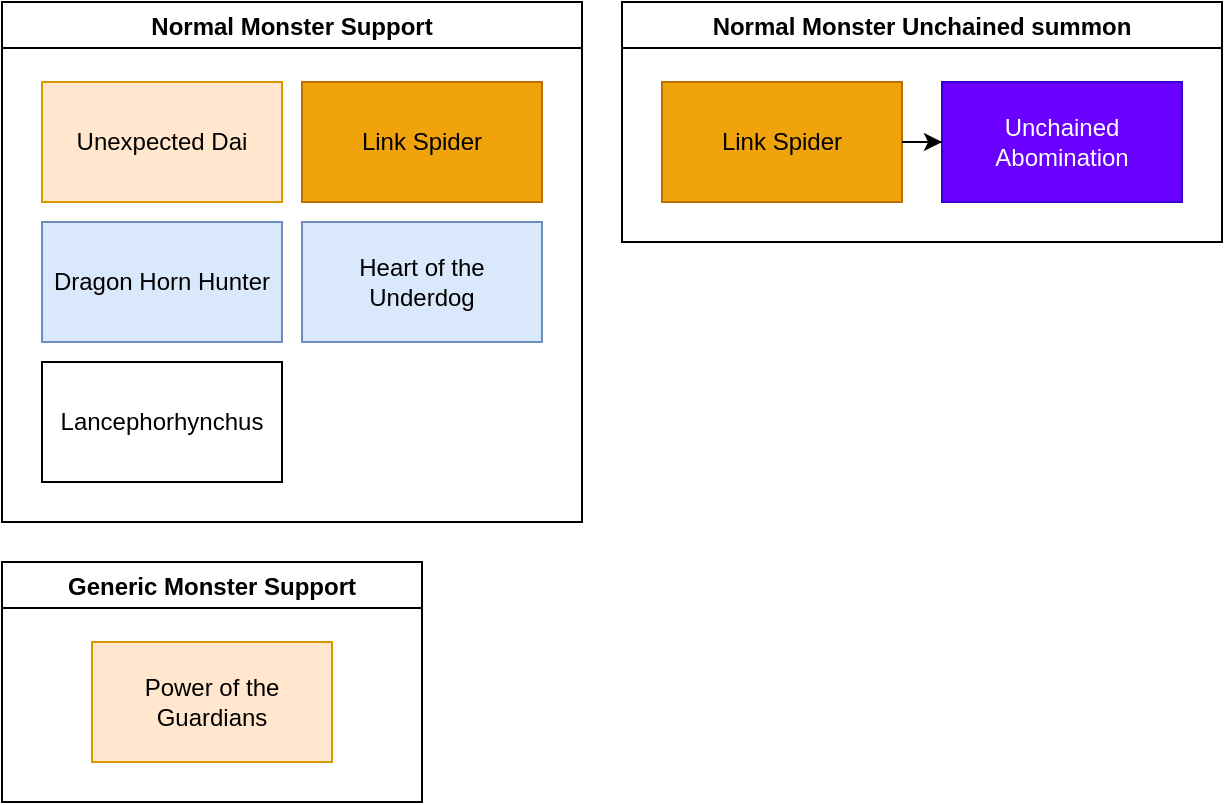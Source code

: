 <mxfile version="20.2.0" type="github" pages="6">
  <diagram id="OoVfKozZZP19OXvTra97" name="Monster">
    <mxGraphModel dx="1369" dy="844" grid="1" gridSize="10" guides="1" tooltips="1" connect="1" arrows="1" fold="1" page="1" pageScale="1" pageWidth="850" pageHeight="1100" math="0" shadow="0">
      <root>
        <mxCell id="0" />
        <mxCell id="1" parent="0" />
        <mxCell id="rQL7H8hPHh0mbTXPi9bD-1" value="Normal Monster Support" style="swimlane;" parent="1" vertex="1">
          <mxGeometry x="20" y="20" width="290" height="260" as="geometry" />
        </mxCell>
        <mxCell id="rQL7H8hPHh0mbTXPi9bD-2" value="Unexpected Dai" style="whiteSpace=wrap;html=1;fillColor=#ffe6cc;strokeColor=#d79b00;" parent="rQL7H8hPHh0mbTXPi9bD-1" vertex="1">
          <mxGeometry x="20" y="40" width="120" height="60" as="geometry" />
        </mxCell>
        <mxCell id="rQL7H8hPHh0mbTXPi9bD-6" value="Link Spider" style="whiteSpace=wrap;html=1;fillColor=#f0a30a;fontColor=#000000;strokeColor=#BD7000;" parent="rQL7H8hPHh0mbTXPi9bD-1" vertex="1">
          <mxGeometry x="150" y="40" width="120" height="60" as="geometry" />
        </mxCell>
        <mxCell id="rQL7H8hPHh0mbTXPi9bD-3" value="Heart of the Underdog" style="whiteSpace=wrap;html=1;fillColor=#dae8fc;strokeColor=#6c8ebf;" parent="rQL7H8hPHh0mbTXPi9bD-1" vertex="1">
          <mxGeometry x="150" y="110" width="120" height="60" as="geometry" />
        </mxCell>
        <mxCell id="waRzVCXTt-gT5jvSgv9V-1" value="Dragon Horn Hunter" style="whiteSpace=wrap;html=1;fillColor=#dae8fc;strokeColor=#6c8ebf;" parent="rQL7H8hPHh0mbTXPi9bD-1" vertex="1">
          <mxGeometry x="20" y="110" width="120" height="60" as="geometry" />
        </mxCell>
        <mxCell id="R7ZuBB_lxKhwf4n1fkfq-1" value="Lancephorhynchus" style="whiteSpace=wrap;html=1;" parent="rQL7H8hPHh0mbTXPi9bD-1" vertex="1">
          <mxGeometry x="20" y="180" width="120" height="60" as="geometry" />
        </mxCell>
        <mxCell id="rQL7H8hPHh0mbTXPi9bD-4" value="Generic Monster Support" style="swimlane;" parent="1" vertex="1">
          <mxGeometry x="20" y="300" width="210" height="120" as="geometry" />
        </mxCell>
        <mxCell id="rQL7H8hPHh0mbTXPi9bD-5" value="Power of the Guardians" style="whiteSpace=wrap;html=1;fillColor=#ffe6cc;strokeColor=#d79b00;" parent="rQL7H8hPHh0mbTXPi9bD-4" vertex="1">
          <mxGeometry x="45" y="40" width="120" height="60" as="geometry" />
        </mxCell>
        <mxCell id="PYZ7pGFFv4HDBDFH97G1-1" value="Normal Monster Unchained summon" style="swimlane;" parent="1" vertex="1">
          <mxGeometry x="330" y="20" width="300" height="120" as="geometry" />
        </mxCell>
        <mxCell id="rQL7H8hPHh0mbTXPi9bD-8" value="Link Spider" style="whiteSpace=wrap;html=1;fillColor=#f0a30a;fontColor=#000000;strokeColor=#BD7000;" parent="PYZ7pGFFv4HDBDFH97G1-1" vertex="1">
          <mxGeometry x="20" y="40" width="120" height="60" as="geometry" />
        </mxCell>
        <mxCell id="hV6YfNnXjgyquWolyUV3-1" value="Unchained Abomination" style="whiteSpace=wrap;html=1;fillColor=#6a00ff;fontColor=#ffffff;strokeColor=#3700CC;" parent="PYZ7pGFFv4HDBDFH97G1-1" vertex="1">
          <mxGeometry x="160" y="40" width="120" height="60" as="geometry" />
        </mxCell>
        <mxCell id="hV6YfNnXjgyquWolyUV3-2" value="" style="edgeStyle=orthogonalEdgeStyle;rounded=0;orthogonalLoop=1;jettySize=auto;html=1;" parent="PYZ7pGFFv4HDBDFH97G1-1" source="rQL7H8hPHh0mbTXPi9bD-8" target="hV6YfNnXjgyquWolyUV3-1" edge="1">
          <mxGeometry relative="1" as="geometry" />
        </mxCell>
      </root>
    </mxGraphModel>
  </diagram>
  <diagram id="k3XtddSRICdn5ckGxZP9" name="Graveyard">
    <mxGraphModel dx="1369" dy="844" grid="1" gridSize="10" guides="1" tooltips="1" connect="1" arrows="1" fold="1" page="1" pageScale="1" pageWidth="850" pageHeight="1100" math="0" shadow="0">
      <root>
        <mxCell id="0" />
        <mxCell id="1" parent="0" />
        <mxCell id="qbupHraFLRX2WD-IEX-6-1" value="Deck to Graveyard" style="swimlane;" parent="1" vertex="1">
          <mxGeometry x="20" y="20" width="160" height="200" as="geometry" />
        </mxCell>
        <mxCell id="J6CSg8eaZkPXc1e662Wj-21" value="Foolish Burial" style="whiteSpace=wrap;html=1;fillColor=#e1d5e7;strokeColor=#9673a6;" parent="qbupHraFLRX2WD-IEX-6-1" vertex="1">
          <mxGeometry x="20" y="40" width="120" height="60" as="geometry" />
        </mxCell>
        <mxCell id="qbupHraFLRX2WD-IEX-6-2" value="Armageddon Knight" style="whiteSpace=wrap;html=1;fillColor=#ffe6cc;strokeColor=#d79b00;" parent="qbupHraFLRX2WD-IEX-6-1" vertex="1">
          <mxGeometry x="20" y="120" width="120" height="60" as="geometry" />
        </mxCell>
        <mxCell id="clGFGB4gFXvgcVI6caBt-5" value="" style="edgeStyle=orthogonalEdgeStyle;rounded=0;orthogonalLoop=1;jettySize=auto;html=1;" parent="1" source="qbupHraFLRX2WD-IEX-6-3" target="clGFGB4gFXvgcVI6caBt-2" edge="1">
          <mxGeometry relative="1" as="geometry" />
        </mxCell>
        <mxCell id="qbupHraFLRX2WD-IEX-6-3" value="Hand to Graveyard" style="swimlane;" parent="1" vertex="1">
          <mxGeometry x="300" y="20" width="480" height="410" as="geometry" />
        </mxCell>
        <mxCell id="uOeM7xrh9b_xjBoLv8GL-2" value="Morphing Jar" style="whiteSpace=wrap;html=1;fillColor=#e1d5e7;strokeColor=#9673a6;" parent="qbupHraFLRX2WD-IEX-6-3" vertex="1">
          <mxGeometry x="15" y="40" width="120" height="60" as="geometry" />
        </mxCell>
        <mxCell id="uOeM7xrh9b_xjBoLv8GL-3" value="Raigeki Break" style="whiteSpace=wrap;html=1;fillColor=#dae8fc;strokeColor=#6c8ebf;" parent="qbupHraFLRX2WD-IEX-6-3" vertex="1">
          <mxGeometry x="255" y="180" width="120" height="60" as="geometry" />
        </mxCell>
        <mxCell id="uOeM7xrh9b_xjBoLv8GL-5" value="Dark Core" style="whiteSpace=wrap;html=1;fillColor=#dae8fc;strokeColor=#6c8ebf;" parent="qbupHraFLRX2WD-IEX-6-3" vertex="1">
          <mxGeometry x="135" y="180" width="120" height="60" as="geometry" />
        </mxCell>
        <mxCell id="uOeM7xrh9b_xjBoLv8GL-4" value="Twin Twister" style="whiteSpace=wrap;html=1;fillColor=#ffe6cc;strokeColor=#d79b00;" parent="qbupHraFLRX2WD-IEX-6-3" vertex="1">
          <mxGeometry x="15" y="110" width="120" height="60" as="geometry" />
        </mxCell>
        <mxCell id="uOeM7xrh9b_xjBoLv8GL-1" value="Card Destruction" style="whiteSpace=wrap;html=1;fillColor=#e1d5e7;strokeColor=#9673a6;" parent="qbupHraFLRX2WD-IEX-6-3" vertex="1">
          <mxGeometry x="135" y="40" width="120" height="60" as="geometry" />
        </mxCell>
        <mxCell id="clGFGB4gFXvgcVI6caBt-6" value="Cipher Twin Rapter" style="rounded=0;whiteSpace=wrap;html=1;fillColor=#dae8fc;strokeColor=#6c8ebf;" parent="qbupHraFLRX2WD-IEX-6-3" vertex="1">
          <mxGeometry x="15" y="180" width="120" height="60" as="geometry" />
        </mxCell>
        <mxCell id="clGFGB4gFXvgcVI6caBt-8" value="Cards of Consonance" style="whiteSpace=wrap;html=1;fillColor=#ffe6cc;strokeColor=#d79b00;" parent="qbupHraFLRX2WD-IEX-6-3" vertex="1">
          <mxGeometry x="140" y="330" width="120" height="60" as="geometry" />
        </mxCell>
        <mxCell id="clGFGB4gFXvgcVI6caBt-10" value="Pendulum Call" style="whiteSpace=wrap;html=1;fillColor=#e1d5e7;strokeColor=#9673a6;" parent="qbupHraFLRX2WD-IEX-6-3" vertex="1">
          <mxGeometry x="15" y="260" width="120" height="60" as="geometry" />
        </mxCell>
        <mxCell id="LZvBMNbMAwr3HlE0901q-1" value="Galaxy Soldier" style="whiteSpace=wrap;html=1;fillColor=#ffe6cc;strokeColor=#d79b00;" parent="qbupHraFLRX2WD-IEX-6-3" vertex="1">
          <mxGeometry x="15" y="330" width="120" height="60" as="geometry" />
        </mxCell>
        <mxCell id="clGFGB4gFXvgcVI6caBt-2" value="The White Stone of Ancients" style="whiteSpace=wrap;html=1;fillColor=#ffe6cc;strokeColor=#d79b00;" parent="1" vertex="1">
          <mxGeometry x="280" y="510" width="123" height="60" as="geometry" />
        </mxCell>
        <mxCell id="clGFGB4gFXvgcVI6caBt-4" style="edgeStyle=orthogonalEdgeStyle;rounded=0;orthogonalLoop=1;jettySize=auto;html=1;entryX=0;entryY=0.5;entryDx=0;entryDy=0;" parent="1" source="J6CSg8eaZkPXc1e662Wj-21" target="clGFGB4gFXvgcVI6caBt-2" edge="1">
          <mxGeometry relative="1" as="geometry" />
        </mxCell>
        <mxCell id="Z9cp1-32GliG2KIltxgq-1" value="Generic Reborn" style="swimlane;" parent="1" vertex="1">
          <mxGeometry x="620" y="490" width="160" height="260" as="geometry" />
        </mxCell>
        <mxCell id="Z9cp1-32GliG2KIltxgq-2" value="Monster Reborn" style="whiteSpace=wrap;html=1;fillColor=#e1d5e7;strokeColor=#9673a6;" parent="Z9cp1-32GliG2KIltxgq-1" vertex="1">
          <mxGeometry x="16.5" y="40" width="120" height="60" as="geometry" />
        </mxCell>
        <mxCell id="Z9cp1-32GliG2KIltxgq-3" value="Call of the Haunted" style="whiteSpace=wrap;html=1;fillColor=#fff2cc;strokeColor=#d6b656;" parent="Z9cp1-32GliG2KIltxgq-1" vertex="1">
          <mxGeometry x="16.5" y="110" width="120" height="60" as="geometry" />
        </mxCell>
        <mxCell id="Z9cp1-32GliG2KIltxgq-4" value="Back to the Front" style="whiteSpace=wrap;html=1;fillColor=#fff2cc;strokeColor=#d6b656;" parent="Z9cp1-32GliG2KIltxgq-1" vertex="1">
          <mxGeometry x="16.5" y="180" width="120" height="60" as="geometry" />
        </mxCell>
      </root>
    </mxGraphModel>
  </diagram>
  <diagram id="mfH2ATyb_PeCsaHpSg-w" name="Self Burn">
    <mxGraphModel dx="1369" dy="844" grid="1" gridSize="10" guides="1" tooltips="1" connect="1" arrows="1" fold="1" page="1" pageScale="1" pageWidth="850" pageHeight="1100" math="0" shadow="0">
      <root>
        <mxCell id="0" />
        <mxCell id="1" parent="0" />
        <mxCell id="zVy1A3_LeAhqffGLlYCz-1" value="Hailon, the Timelord" style="whiteSpace=wrap;html=1;" parent="1" vertex="1">
          <mxGeometry x="140" y="20" width="120" height="60" as="geometry" />
        </mxCell>
        <mxCell id="zVy1A3_LeAhqffGLlYCz-2" value="Sadion, the Timelord" style="whiteSpace=wrap;html=1;" parent="1" vertex="1">
          <mxGeometry x="20" y="20" width="120" height="60" as="geometry" />
        </mxCell>
      </root>
    </mxGraphModel>
  </diagram>
  <diagram id="QnMWtF5KrqK0FYUh_TBK" name="Stall">
    <mxGraphModel dx="1141" dy="703" grid="1" gridSize="10" guides="1" tooltips="1" connect="1" arrows="1" fold="1" page="1" pageScale="1" pageWidth="850" pageHeight="1100" math="0" shadow="0">
      <root>
        <mxCell id="0" />
        <mxCell id="1" parent="0" />
        <mxCell id="rAXfOTA7ZakSZnf3as3c-16" value="Stall" style="swimlane;" vertex="1" parent="1">
          <mxGeometry x="40" y="40" width="380" height="390" as="geometry" />
        </mxCell>
        <mxCell id="rAXfOTA7ZakSZnf3as3c-17" value="Pain Stall" style="swimlane;" vertex="1" parent="rAXfOTA7ZakSZnf3as3c-16">
          <mxGeometry x="200" y="50" width="160" height="120" as="geometry" />
        </mxCell>
        <mxCell id="rAXfOTA7ZakSZnf3as3c-18" value="Kuriphoton" style="whiteSpace=wrap;html=1;fillColor=#dae8fc;strokeColor=#6c8ebf;" vertex="1" parent="rAXfOTA7ZakSZnf3as3c-17">
          <mxGeometry x="20" y="40" width="120" height="60" as="geometry" />
        </mxCell>
        <mxCell id="rAXfOTA7ZakSZnf3as3c-19" value="Generic Stall" style="swimlane;startSize=23;" vertex="1" parent="rAXfOTA7ZakSZnf3as3c-16">
          <mxGeometry x="20" y="50" width="165" height="320" as="geometry" />
        </mxCell>
        <mxCell id="rAXfOTA7ZakSZnf3as3c-20" value="Swords of Revealing Light" style="whiteSpace=wrap;html=1;fillColor=#ffe6cc;strokeColor=#d79b00;" vertex="1" parent="rAXfOTA7ZakSZnf3as3c-19">
          <mxGeometry x="20" y="110" width="120" height="60" as="geometry" />
        </mxCell>
        <mxCell id="rAXfOTA7ZakSZnf3as3c-21" value="Performapal Kuribohble" style="whiteSpace=wrap;html=1;fillColor=#ffe6cc;strokeColor=#d79b00;" vertex="1" parent="rAXfOTA7ZakSZnf3as3c-19">
          <mxGeometry x="20" y="40" width="120" height="60" as="geometry" />
        </mxCell>
        <mxCell id="rAXfOTA7ZakSZnf3as3c-22" value="Scrap Iron Scarecrow" style="whiteSpace=wrap;html=1;fillColor=#ffe6cc;strokeColor=#d79b00;" vertex="1" parent="rAXfOTA7ZakSZnf3as3c-19">
          <mxGeometry x="20" y="180" width="120" height="60" as="geometry" />
        </mxCell>
        <mxCell id="rAXfOTA7ZakSZnf3as3c-23" value="Threatening Roar" style="whiteSpace=wrap;html=1;fillColor=#ffe6cc;strokeColor=#d79b00;" vertex="1" parent="rAXfOTA7ZakSZnf3as3c-19">
          <mxGeometry x="20" y="240" width="120" height="60" as="geometry" />
        </mxCell>
        <mxCell id="rAXfOTA7ZakSZnf3as3c-24" value="Performapal Rainbow-Five Magician" style="whiteSpace=wrap;html=1;fillColor=#ffe6cc;strokeColor=#d79b00;" vertex="1" parent="rAXfOTA7ZakSZnf3as3c-16">
          <mxGeometry x="220" y="190" width="120" height="60" as="geometry" />
        </mxCell>
        <mxCell id="rAXfOTA7ZakSZnf3as3c-25" style="edgeStyle=orthogonalEdgeStyle;rounded=0;orthogonalLoop=1;jettySize=auto;html=1;entryX=1;entryY=0.5;entryDx=0;entryDy=0;" edge="1" parent="1" source="rAXfOTA7ZakSZnf3as3c-26" target="rAXfOTA7ZakSZnf3as3c-18">
          <mxGeometry relative="1" as="geometry" />
        </mxCell>
        <mxCell id="rAXfOTA7ZakSZnf3as3c-26" value="Photon Lizard" style="whiteSpace=wrap;html=1;" vertex="1" parent="1">
          <mxGeometry x="440" y="130" width="120" height="60" as="geometry" />
        </mxCell>
        <mxCell id="rAXfOTA7ZakSZnf3as3c-27" style="edgeStyle=orthogonalEdgeStyle;rounded=0;orthogonalLoop=1;jettySize=auto;html=1;entryX=1;entryY=0.5;entryDx=0;entryDy=0;" edge="1" parent="1" source="rAXfOTA7ZakSZnf3as3c-28" target="rAXfOTA7ZakSZnf3as3c-24">
          <mxGeometry relative="1" as="geometry" />
        </mxCell>
        <mxCell id="rAXfOTA7ZakSZnf3as3c-28" value="Performapal Skullcrobat Joker" style="whiteSpace=wrap;html=1;fillColor=#ffe6cc;strokeColor=#d79b00;" vertex="1" parent="1">
          <mxGeometry x="440" y="230" width="120" height="60" as="geometry" />
        </mxCell>
      </root>
    </mxGraphModel>
  </diagram>
  <diagram id="mAheFKUJcyOt5zKhD8FS" name="Tuner">
    <mxGraphModel dx="1369" dy="844" grid="1" gridSize="10" guides="1" tooltips="1" connect="1" arrows="1" fold="1" page="1" pageScale="1" pageWidth="850" pageHeight="1100" math="0" shadow="0">
      <root>
        <mxCell id="0" />
        <mxCell id="1" parent="0" />
        <mxCell id="cS0gXrggv7wquOSAAXJ_-2" value="" style="edgeStyle=orthogonalEdgeStyle;rounded=0;orthogonalLoop=1;jettySize=auto;html=1;" parent="1" source="iEllt1qDbkovOWhiWLUc-1" target="cS0gXrggv7wquOSAAXJ_-1" edge="1">
          <mxGeometry relative="1" as="geometry" />
        </mxCell>
        <mxCell id="iEllt1qDbkovOWhiWLUc-1" value="Crystron Halqifibrax" style="whiteSpace=wrap;html=1;fillColor=#6a00ff;strokeColor=#3700CC;fontColor=#ffffff;" parent="1" vertex="1">
          <mxGeometry x="20" y="20" width="120" height="60" as="geometry" />
        </mxCell>
        <mxCell id="cS0gXrggv7wquOSAAXJ_-1" value="Unchained Abomination" style="whiteSpace=wrap;html=1;fillColor=#6a00ff;fontColor=#ffffff;strokeColor=#3700CC;" parent="1" vertex="1">
          <mxGeometry x="170" y="20" width="120" height="60" as="geometry" />
        </mxCell>
      </root>
    </mxGraphModel>
  </diagram>
  <diagram id="HICYTY_WnGkBhufambNa" name="Trap">
    <mxGraphModel dx="1369" dy="844" grid="1" gridSize="10" guides="1" tooltips="1" connect="1" arrows="1" fold="1" page="1" pageScale="1" pageWidth="850" pageHeight="1100" math="0" shadow="0">
      <root>
        <mxCell id="0" />
        <mxCell id="1" parent="0" />
        <mxCell id="QJDfiZRoA8MB2LWT1q32-1" value="Junk Collector" style="whiteSpace=wrap;html=1;fillColor=#ffe6cc;strokeColor=#d79b00;" parent="1" vertex="1">
          <mxGeometry x="71.5" y="540" width="120" height="60" as="geometry" />
        </mxCell>
        <mxCell id="QJDfiZRoA8MB2LWT1q32-2" style="edgeStyle=orthogonalEdgeStyle;rounded=0;orthogonalLoop=1;jettySize=auto;html=1;entryX=0;entryY=0.5;entryDx=0;entryDy=0;" parent="1" source="QJDfiZRoA8MB2LWT1q32-3" target="QJDfiZRoA8MB2LWT1q32-8" edge="1">
          <mxGeometry relative="1" as="geometry" />
        </mxCell>
        <mxCell id="QJDfiZRoA8MB2LWT1q32-3" value="Eldlich the Golden Lord" style="whiteSpace=wrap;html=1;fillColor=#e1d5e7;strokeColor=#9673a6;" parent="1" vertex="1">
          <mxGeometry x="71.5" y="410" width="120" height="60" as="geometry" />
        </mxCell>
        <mxCell id="QJDfiZRoA8MB2LWT1q32-4" value="Lord of Prisons" style="whiteSpace=wrap;html=1;fillColor=#e1d5e7;strokeColor=#9673a6;" parent="1" vertex="1">
          <mxGeometry x="250" y="140" width="120" height="60" as="geometry" />
        </mxCell>
        <mxCell id="QJDfiZRoA8MB2LWT1q32-5" style="edgeStyle=orthogonalEdgeStyle;rounded=0;orthogonalLoop=1;jettySize=auto;html=1;" parent="1" source="QJDfiZRoA8MB2LWT1q32-6" target="QJDfiZRoA8MB2LWT1q32-3" edge="1">
          <mxGeometry relative="1" as="geometry" />
        </mxCell>
        <mxCell id="QJDfiZRoA8MB2LWT1q32-6" value="Foolish Burial" style="whiteSpace=wrap;html=1;fillColor=#e1d5e7;strokeColor=#9673a6;" parent="1" vertex="1">
          <mxGeometry x="71.5" y="330" width="120" height="60" as="geometry" />
        </mxCell>
        <mxCell id="QJDfiZRoA8MB2LWT1q32-7" value="Jar of Greed" style="whiteSpace=wrap;html=1;fillColor=#dae8fc;strokeColor=#6c8ebf;" parent="1" vertex="1">
          <mxGeometry x="390" y="140" width="120" height="60" as="geometry" />
        </mxCell>
        <mxCell id="QJDfiZRoA8MB2LWT1q32-8" value="Torrential Tribute" style="whiteSpace=wrap;html=1;fillColor=#dae8fc;strokeColor=#6c8ebf;" parent="1" vertex="1">
          <mxGeometry x="210" y="410" width="120" height="60" as="geometry" />
        </mxCell>
        <mxCell id="al7HE_oR9A0Hs1WTS6SA-1" value="Heavy Storm Duster" style="whiteSpace=wrap;html=1;fillColor=#ffe6cc;strokeColor=#d79b00;" parent="1" vertex="1">
          <mxGeometry x="211.5" y="540" width="120" height="60" as="geometry" />
        </mxCell>
      </root>
    </mxGraphModel>
  </diagram>
</mxfile>
